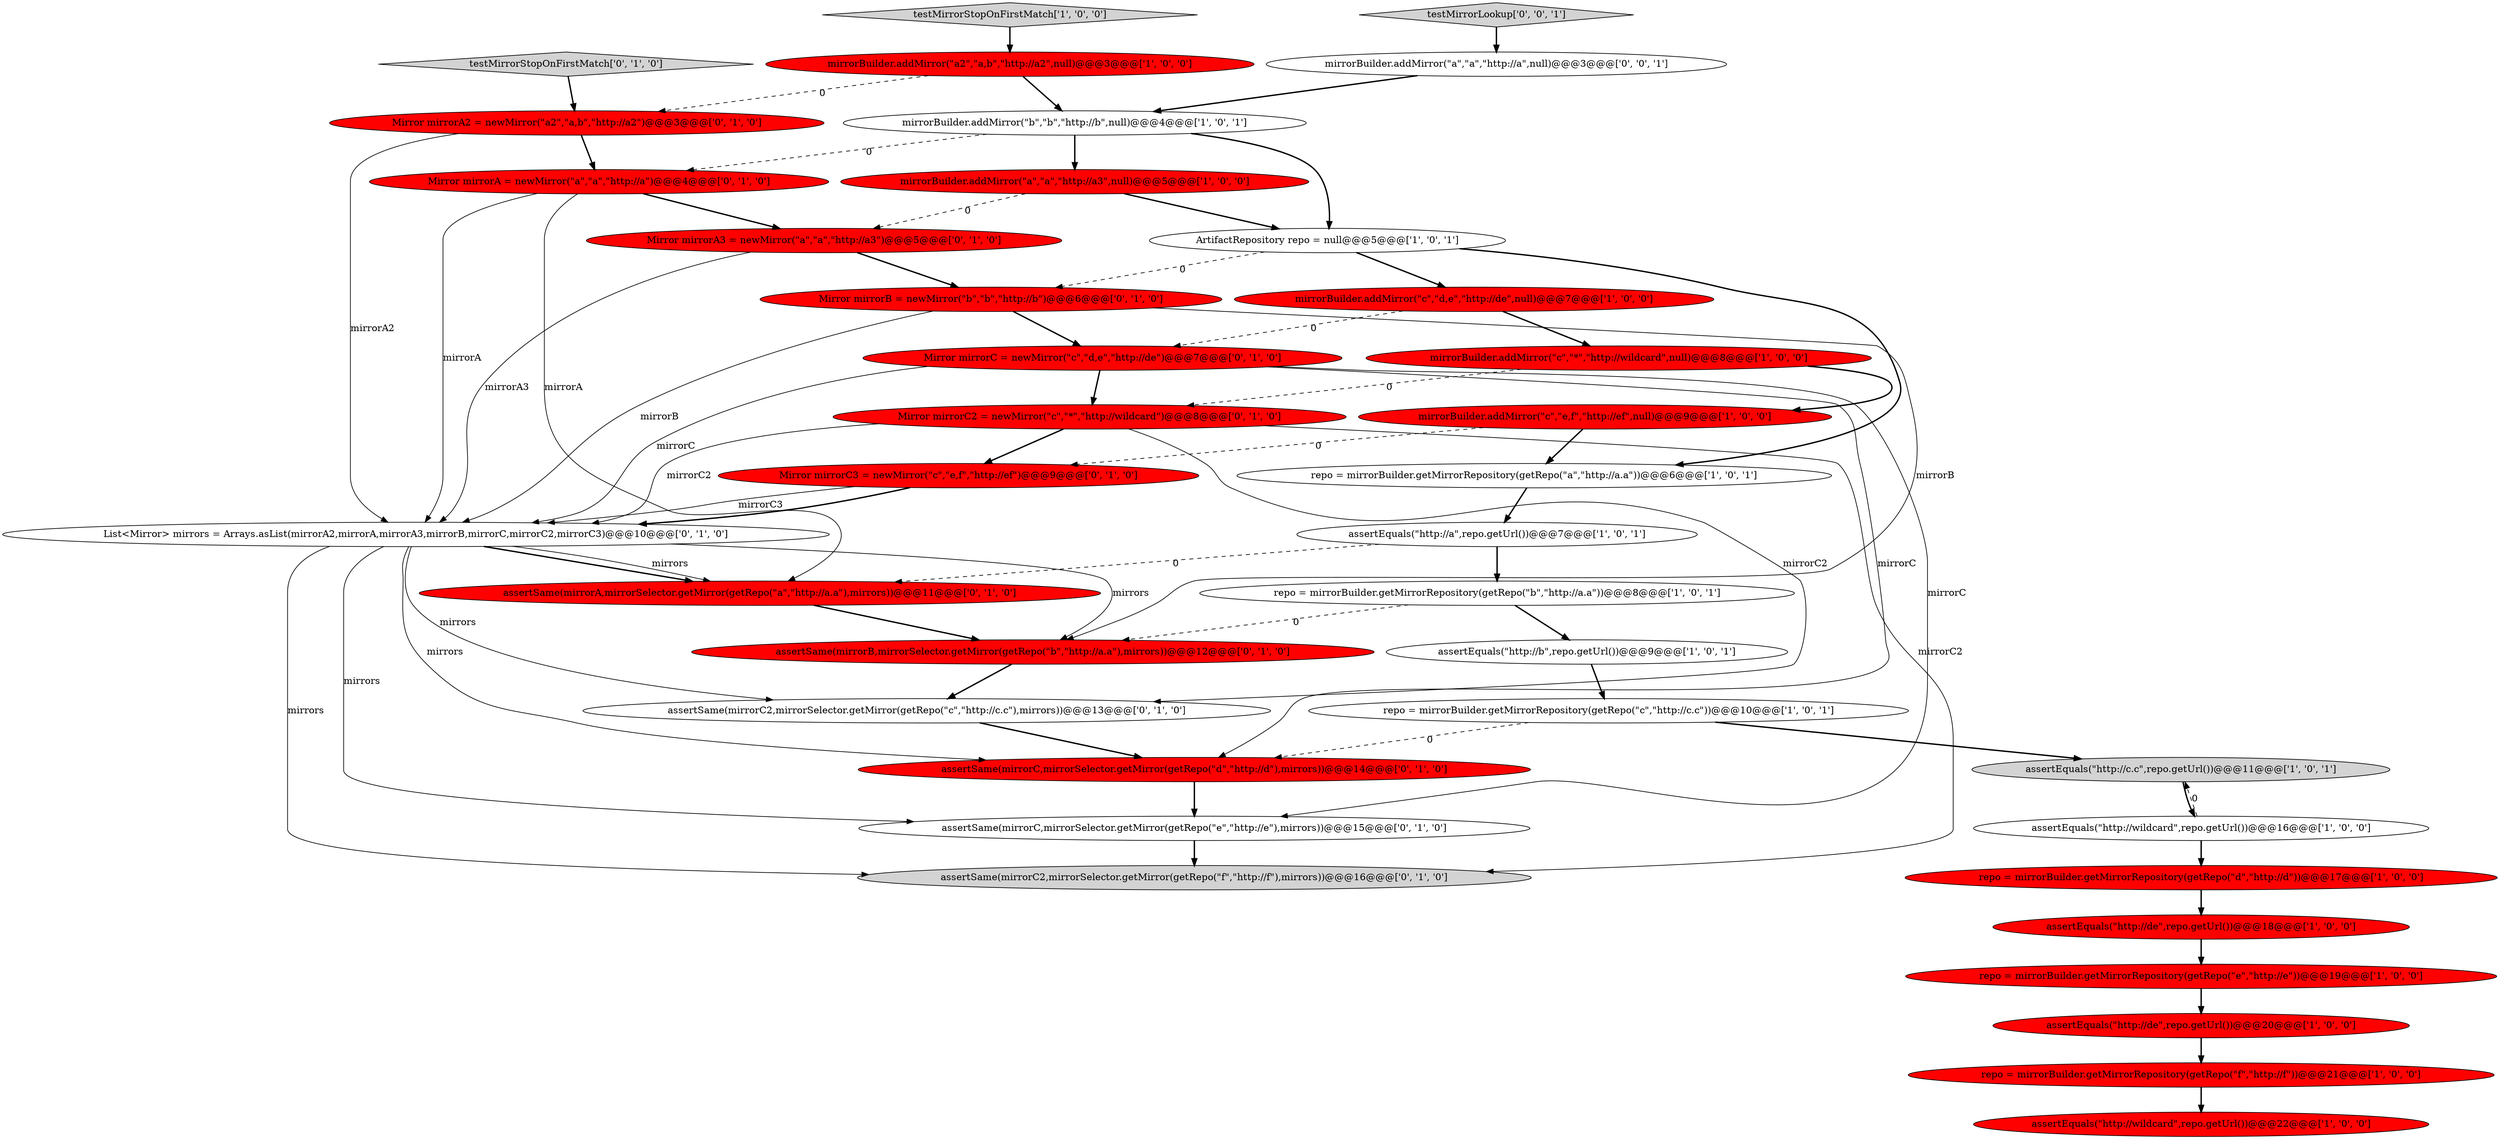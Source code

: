 digraph {
17 [style = filled, label = "repo = mirrorBuilder.getMirrorRepository(getRepo(\"a\",\"http://a.a\"))@@@6@@@['1', '0', '1']", fillcolor = white, shape = ellipse image = "AAA0AAABBB1BBB"];
10 [style = filled, label = "repo = mirrorBuilder.getMirrorRepository(getRepo(\"f\",\"http://f\"))@@@21@@@['1', '0', '0']", fillcolor = red, shape = ellipse image = "AAA1AAABBB1BBB"];
2 [style = filled, label = "repo = mirrorBuilder.getMirrorRepository(getRepo(\"e\",\"http://e\"))@@@19@@@['1', '0', '0']", fillcolor = red, shape = ellipse image = "AAA1AAABBB1BBB"];
24 [style = filled, label = "assertSame(mirrorC2,mirrorSelector.getMirror(getRepo(\"f\",\"http://f\"),mirrors))@@@16@@@['0', '1', '0']", fillcolor = lightgray, shape = ellipse image = "AAA0AAABBB2BBB"];
5 [style = filled, label = "ArtifactRepository repo = null@@@5@@@['1', '0', '1']", fillcolor = white, shape = ellipse image = "AAA0AAABBB1BBB"];
12 [style = filled, label = "mirrorBuilder.addMirror(\"c\",\"e,f\",\"http://ef\",null)@@@9@@@['1', '0', '0']", fillcolor = red, shape = ellipse image = "AAA1AAABBB1BBB"];
33 [style = filled, label = "Mirror mirrorC = newMirror(\"c\",\"d,e\",\"http://de\")@@@7@@@['0', '1', '0']", fillcolor = red, shape = ellipse image = "AAA1AAABBB2BBB"];
29 [style = filled, label = "Mirror mirrorA = newMirror(\"a\",\"a\",\"http://a\")@@@4@@@['0', '1', '0']", fillcolor = red, shape = ellipse image = "AAA1AAABBB2BBB"];
36 [style = filled, label = "testMirrorLookup['0', '0', '1']", fillcolor = lightgray, shape = diamond image = "AAA0AAABBB3BBB"];
6 [style = filled, label = "assertEquals(\"http://a\",repo.getUrl())@@@7@@@['1', '0', '1']", fillcolor = white, shape = ellipse image = "AAA0AAABBB1BBB"];
31 [style = filled, label = "List<Mirror> mirrors = Arrays.asList(mirrorA2,mirrorA,mirrorA3,mirrorB,mirrorC,mirrorC2,mirrorC3)@@@10@@@['0', '1', '0']", fillcolor = white, shape = ellipse image = "AAA0AAABBB2BBB"];
18 [style = filled, label = "assertEquals(\"http://de\",repo.getUrl())@@@18@@@['1', '0', '0']", fillcolor = red, shape = ellipse image = "AAA1AAABBB1BBB"];
8 [style = filled, label = "testMirrorStopOnFirstMatch['1', '0', '0']", fillcolor = lightgray, shape = diamond image = "AAA0AAABBB1BBB"];
30 [style = filled, label = "assertSame(mirrorC,mirrorSelector.getMirror(getRepo(\"d\",\"http://d\"),mirrors))@@@14@@@['0', '1', '0']", fillcolor = red, shape = ellipse image = "AAA1AAABBB2BBB"];
35 [style = filled, label = "Mirror mirrorC2 = newMirror(\"c\",\"*\",\"http://wildcard\")@@@8@@@['0', '1', '0']", fillcolor = red, shape = ellipse image = "AAA1AAABBB2BBB"];
7 [style = filled, label = "assertEquals(\"http://c.c\",repo.getUrl())@@@11@@@['1', '0', '1']", fillcolor = lightgray, shape = ellipse image = "AAA0AAABBB1BBB"];
32 [style = filled, label = "Mirror mirrorA2 = newMirror(\"a2\",\"a,b\",\"http://a2\")@@@3@@@['0', '1', '0']", fillcolor = red, shape = ellipse image = "AAA1AAABBB2BBB"];
4 [style = filled, label = "repo = mirrorBuilder.getMirrorRepository(getRepo(\"b\",\"http://a.a\"))@@@8@@@['1', '0', '1']", fillcolor = white, shape = ellipse image = "AAA0AAABBB1BBB"];
23 [style = filled, label = "assertSame(mirrorC2,mirrorSelector.getMirror(getRepo(\"c\",\"http://c.c\"),mirrors))@@@13@@@['0', '1', '0']", fillcolor = white, shape = ellipse image = "AAA0AAABBB2BBB"];
1 [style = filled, label = "repo = mirrorBuilder.getMirrorRepository(getRepo(\"d\",\"http://d\"))@@@17@@@['1', '0', '0']", fillcolor = red, shape = ellipse image = "AAA1AAABBB1BBB"];
0 [style = filled, label = "mirrorBuilder.addMirror(\"b\",\"b\",\"http://b\",null)@@@4@@@['1', '0', '1']", fillcolor = white, shape = ellipse image = "AAA0AAABBB1BBB"];
37 [style = filled, label = "mirrorBuilder.addMirror(\"a\",\"a\",\"http://a\",null)@@@3@@@['0', '0', '1']", fillcolor = white, shape = ellipse image = "AAA0AAABBB3BBB"];
16 [style = filled, label = "repo = mirrorBuilder.getMirrorRepository(getRepo(\"c\",\"http://c.c\"))@@@10@@@['1', '0', '1']", fillcolor = white, shape = ellipse image = "AAA0AAABBB1BBB"];
14 [style = filled, label = "mirrorBuilder.addMirror(\"a\",\"a\",\"http://a3\",null)@@@5@@@['1', '0', '0']", fillcolor = red, shape = ellipse image = "AAA1AAABBB1BBB"];
3 [style = filled, label = "assertEquals(\"http://de\",repo.getUrl())@@@20@@@['1', '0', '0']", fillcolor = red, shape = ellipse image = "AAA1AAABBB1BBB"];
19 [style = filled, label = "mirrorBuilder.addMirror(\"a2\",\"a,b\",\"http://a2\",null)@@@3@@@['1', '0', '0']", fillcolor = red, shape = ellipse image = "AAA1AAABBB1BBB"];
15 [style = filled, label = "mirrorBuilder.addMirror(\"c\",\"d,e\",\"http://de\",null)@@@7@@@['1', '0', '0']", fillcolor = red, shape = ellipse image = "AAA1AAABBB1BBB"];
9 [style = filled, label = "assertEquals(\"http://wildcard\",repo.getUrl())@@@16@@@['1', '0', '0']", fillcolor = white, shape = ellipse image = "AAA0AAABBB1BBB"];
20 [style = filled, label = "mirrorBuilder.addMirror(\"c\",\"*\",\"http://wildcard\",null)@@@8@@@['1', '0', '0']", fillcolor = red, shape = ellipse image = "AAA1AAABBB1BBB"];
22 [style = filled, label = "assertSame(mirrorB,mirrorSelector.getMirror(getRepo(\"b\",\"http://a.a\"),mirrors))@@@12@@@['0', '1', '0']", fillcolor = red, shape = ellipse image = "AAA1AAABBB2BBB"];
34 [style = filled, label = "assertSame(mirrorC,mirrorSelector.getMirror(getRepo(\"e\",\"http://e\"),mirrors))@@@15@@@['0', '1', '0']", fillcolor = white, shape = ellipse image = "AAA0AAABBB2BBB"];
26 [style = filled, label = "testMirrorStopOnFirstMatch['0', '1', '0']", fillcolor = lightgray, shape = diamond image = "AAA0AAABBB2BBB"];
13 [style = filled, label = "assertEquals(\"http://b\",repo.getUrl())@@@9@@@['1', '0', '1']", fillcolor = white, shape = ellipse image = "AAA0AAABBB1BBB"];
27 [style = filled, label = "Mirror mirrorC3 = newMirror(\"c\",\"e,f\",\"http://ef\")@@@9@@@['0', '1', '0']", fillcolor = red, shape = ellipse image = "AAA1AAABBB2BBB"];
28 [style = filled, label = "Mirror mirrorB = newMirror(\"b\",\"b\",\"http://b\")@@@6@@@['0', '1', '0']", fillcolor = red, shape = ellipse image = "AAA1AAABBB2BBB"];
11 [style = filled, label = "assertEquals(\"http://wildcard\",repo.getUrl())@@@22@@@['1', '0', '0']", fillcolor = red, shape = ellipse image = "AAA1AAABBB1BBB"];
25 [style = filled, label = "Mirror mirrorA3 = newMirror(\"a\",\"a\",\"http://a3\")@@@5@@@['0', '1', '0']", fillcolor = red, shape = ellipse image = "AAA1AAABBB2BBB"];
21 [style = filled, label = "assertSame(mirrorA,mirrorSelector.getMirror(getRepo(\"a\",\"http://a.a\"),mirrors))@@@11@@@['0', '1', '0']", fillcolor = red, shape = ellipse image = "AAA1AAABBB2BBB"];
6->21 [style = dashed, label="0"];
31->30 [style = solid, label="mirrors"];
37->0 [style = bold, label=""];
33->35 [style = bold, label=""];
25->28 [style = bold, label=""];
35->27 [style = bold, label=""];
33->31 [style = solid, label="mirrorC"];
26->32 [style = bold, label=""];
23->30 [style = bold, label=""];
17->6 [style = bold, label=""];
14->25 [style = dashed, label="0"];
8->19 [style = bold, label=""];
28->22 [style = solid, label="mirrorB"];
2->3 [style = bold, label=""];
4->13 [style = bold, label=""];
12->17 [style = bold, label=""];
16->7 [style = bold, label=""];
31->22 [style = solid, label="mirrors"];
5->15 [style = bold, label=""];
29->25 [style = bold, label=""];
27->31 [style = bold, label=""];
1->18 [style = bold, label=""];
33->34 [style = solid, label="mirrorC"];
31->21 [style = bold, label=""];
30->34 [style = bold, label=""];
35->31 [style = solid, label="mirrorC2"];
4->22 [style = dashed, label="0"];
32->31 [style = solid, label="mirrorA2"];
18->2 [style = bold, label=""];
5->17 [style = bold, label=""];
35->24 [style = solid, label="mirrorC2"];
22->23 [style = bold, label=""];
13->16 [style = bold, label=""];
25->31 [style = solid, label="mirrorA3"];
19->0 [style = bold, label=""];
32->29 [style = bold, label=""];
7->9 [style = bold, label=""];
3->10 [style = bold, label=""];
6->4 [style = bold, label=""];
29->21 [style = solid, label="mirrorA"];
33->30 [style = solid, label="mirrorC"];
0->14 [style = bold, label=""];
31->23 [style = solid, label="mirrors"];
20->35 [style = dashed, label="0"];
31->34 [style = solid, label="mirrors"];
34->24 [style = bold, label=""];
5->28 [style = dashed, label="0"];
28->33 [style = bold, label=""];
16->30 [style = dashed, label="0"];
31->21 [style = solid, label="mirrors"];
21->22 [style = bold, label=""];
15->20 [style = bold, label=""];
20->12 [style = bold, label=""];
0->29 [style = dashed, label="0"];
15->33 [style = dashed, label="0"];
12->27 [style = dashed, label="0"];
29->31 [style = solid, label="mirrorA"];
27->31 [style = solid, label="mirrorC3"];
36->37 [style = bold, label=""];
19->32 [style = dashed, label="0"];
9->7 [style = dashed, label="0"];
9->1 [style = bold, label=""];
35->23 [style = solid, label="mirrorC2"];
28->31 [style = solid, label="mirrorB"];
31->24 [style = solid, label="mirrors"];
0->5 [style = bold, label=""];
14->5 [style = bold, label=""];
10->11 [style = bold, label=""];
}
